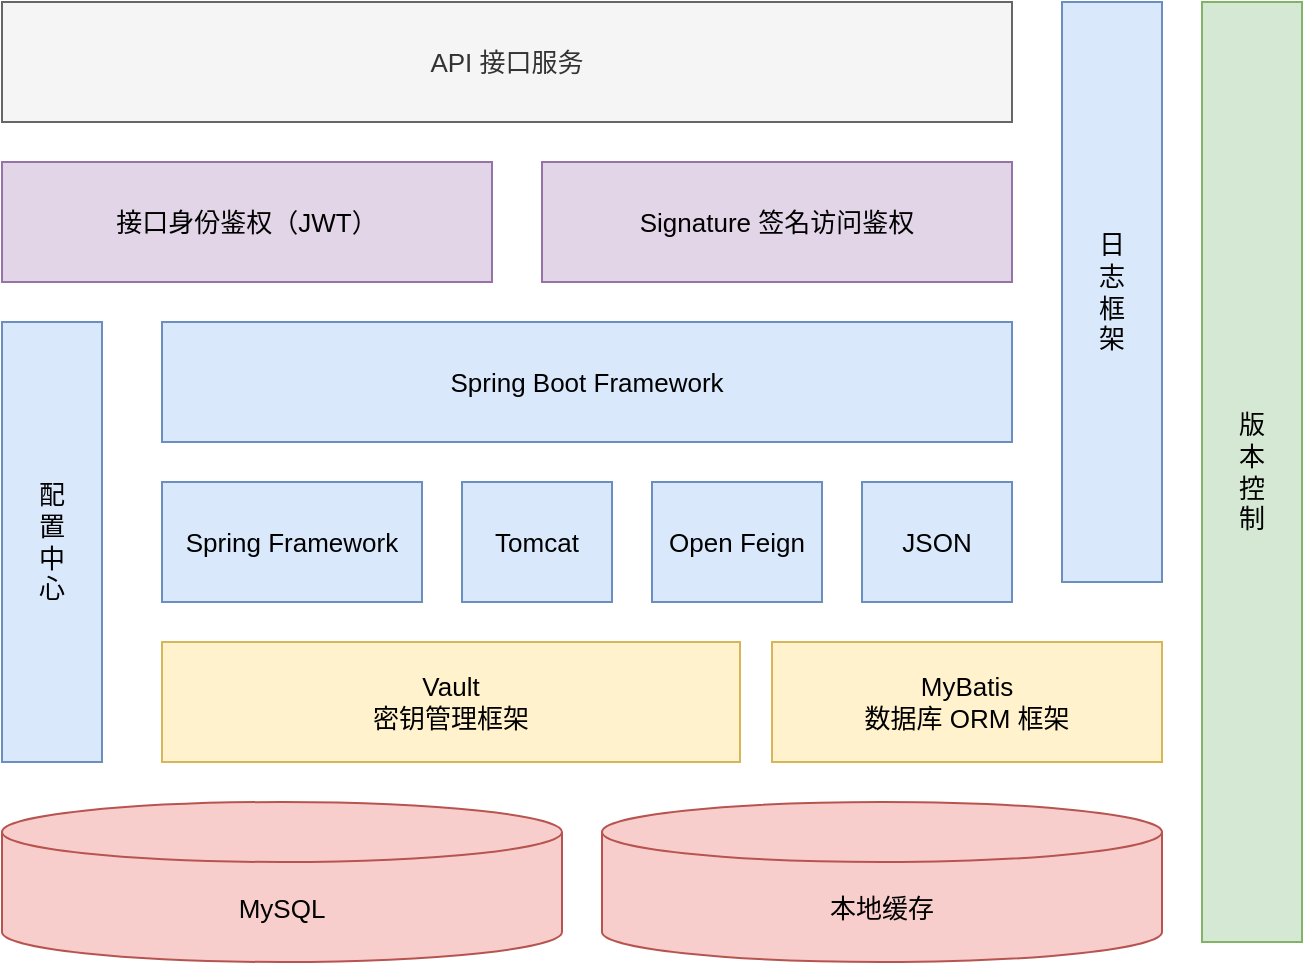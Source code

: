 <mxfile version="20.7.4" type="github">
  <diagram id="WKxOcebgFJSKpils4bpc" name="第 1 页">
    <mxGraphModel dx="1194" dy="735" grid="1" gridSize="10" guides="1" tooltips="1" connect="1" arrows="1" fold="1" page="1" pageScale="1" pageWidth="827" pageHeight="1169" math="0" shadow="0">
      <root>
        <mxCell id="0" />
        <mxCell id="1" parent="0" />
        <mxCell id="LuNWCb3UOcyUyxR_V7F5-8" value="MySQL" style="shape=cylinder3;whiteSpace=wrap;html=1;boundedLbl=1;backgroundOutline=1;size=15;fontSize=13;fillColor=#f8cecc;strokeColor=#b85450;" vertex="1" parent="1">
          <mxGeometry x="89" y="660" width="280" height="80" as="geometry" />
        </mxCell>
        <mxCell id="LuNWCb3UOcyUyxR_V7F5-9" value="Vault&lt;br&gt;密钥管理框架" style="rounded=0;whiteSpace=wrap;html=1;fontSize=13;fillColor=#fff2cc;strokeColor=#d6b656;" vertex="1" parent="1">
          <mxGeometry x="169" y="580" width="289" height="60" as="geometry" />
        </mxCell>
        <mxCell id="LuNWCb3UOcyUyxR_V7F5-10" value="API 接口服务" style="rounded=0;whiteSpace=wrap;html=1;fontSize=13;fontColor=#333333;fillColor=#f5f5f5;strokeColor=#666666;" vertex="1" parent="1">
          <mxGeometry x="89" y="260" width="505" height="60" as="geometry" />
        </mxCell>
        <mxCell id="LuNWCb3UOcyUyxR_V7F5-11" value="Spring Boot Framework" style="rounded=0;whiteSpace=wrap;html=1;fontSize=13;fillColor=#dae8fc;strokeColor=#6c8ebf;" vertex="1" parent="1">
          <mxGeometry x="169" y="420" width="425" height="60" as="geometry" />
        </mxCell>
        <mxCell id="LuNWCb3UOcyUyxR_V7F5-12" value="Spring Framework" style="rounded=0;whiteSpace=wrap;html=1;fontSize=13;fillColor=#dae8fc;strokeColor=#6c8ebf;" vertex="1" parent="1">
          <mxGeometry x="169" y="500" width="130" height="60" as="geometry" />
        </mxCell>
        <mxCell id="LuNWCb3UOcyUyxR_V7F5-13" value="Tomcat" style="rounded=0;whiteSpace=wrap;html=1;fontSize=13;fillColor=#dae8fc;strokeColor=#6c8ebf;" vertex="1" parent="1">
          <mxGeometry x="319" y="500" width="75" height="60" as="geometry" />
        </mxCell>
        <mxCell id="LuNWCb3UOcyUyxR_V7F5-14" value="Open Feign" style="rounded=0;whiteSpace=wrap;html=1;fontSize=13;fillColor=#dae8fc;strokeColor=#6c8ebf;" vertex="1" parent="1">
          <mxGeometry x="414" y="500" width="85" height="60" as="geometry" />
        </mxCell>
        <mxCell id="LuNWCb3UOcyUyxR_V7F5-16" value="接口身份鉴权（JWT）" style="rounded=0;whiteSpace=wrap;html=1;fontSize=13;fillColor=#e1d5e7;strokeColor=#9673a6;" vertex="1" parent="1">
          <mxGeometry x="89" y="340" width="245" height="60" as="geometry" />
        </mxCell>
        <mxCell id="LuNWCb3UOcyUyxR_V7F5-17" value="日&lt;br&gt;志&lt;br&gt;框&lt;br&gt;架" style="rounded=0;whiteSpace=wrap;html=1;fontSize=13;fillColor=#dae8fc;strokeColor=#6c8ebf;" vertex="1" parent="1">
          <mxGeometry x="619" y="260" width="50" height="290" as="geometry" />
        </mxCell>
        <mxCell id="LuNWCb3UOcyUyxR_V7F5-18" value="Signature 签名访问鉴权" style="rounded=0;whiteSpace=wrap;html=1;fontSize=13;fillColor=#e1d5e7;strokeColor=#9673a6;" vertex="1" parent="1">
          <mxGeometry x="359" y="340" width="235" height="60" as="geometry" />
        </mxCell>
        <mxCell id="LuNWCb3UOcyUyxR_V7F5-19" value="版&lt;br&gt;本&lt;br&gt;控&lt;br&gt;制" style="rounded=0;whiteSpace=wrap;html=1;fontSize=13;fillColor=#d5e8d4;strokeColor=#82b366;" vertex="1" parent="1">
          <mxGeometry x="689" y="260" width="50" height="470" as="geometry" />
        </mxCell>
        <mxCell id="LuNWCb3UOcyUyxR_V7F5-23" value="MyBatis&lt;br&gt;数据库 ORM 框架" style="rounded=0;whiteSpace=wrap;html=1;fontSize=13;fillColor=#fff2cc;strokeColor=#d6b656;" vertex="1" parent="1">
          <mxGeometry x="474" y="580" width="195" height="60" as="geometry" />
        </mxCell>
        <mxCell id="LuNWCb3UOcyUyxR_V7F5-24" value="JSON" style="rounded=0;whiteSpace=wrap;html=1;fontSize=13;fillColor=#dae8fc;strokeColor=#6c8ebf;" vertex="1" parent="1">
          <mxGeometry x="519" y="500" width="75" height="60" as="geometry" />
        </mxCell>
        <mxCell id="LuNWCb3UOcyUyxR_V7F5-27" value="本地缓存" style="shape=cylinder3;whiteSpace=wrap;html=1;boundedLbl=1;backgroundOutline=1;size=15;fontSize=13;fillColor=#f8cecc;strokeColor=#b85450;" vertex="1" parent="1">
          <mxGeometry x="389" y="660" width="280" height="80" as="geometry" />
        </mxCell>
        <mxCell id="LuNWCb3UOcyUyxR_V7F5-28" value="配&lt;br&gt;置&lt;br&gt;中&lt;br&gt;心" style="rounded=0;whiteSpace=wrap;html=1;fontSize=13;fillColor=#dae8fc;strokeColor=#6c8ebf;" vertex="1" parent="1">
          <mxGeometry x="89" y="420" width="50" height="220" as="geometry" />
        </mxCell>
      </root>
    </mxGraphModel>
  </diagram>
</mxfile>
